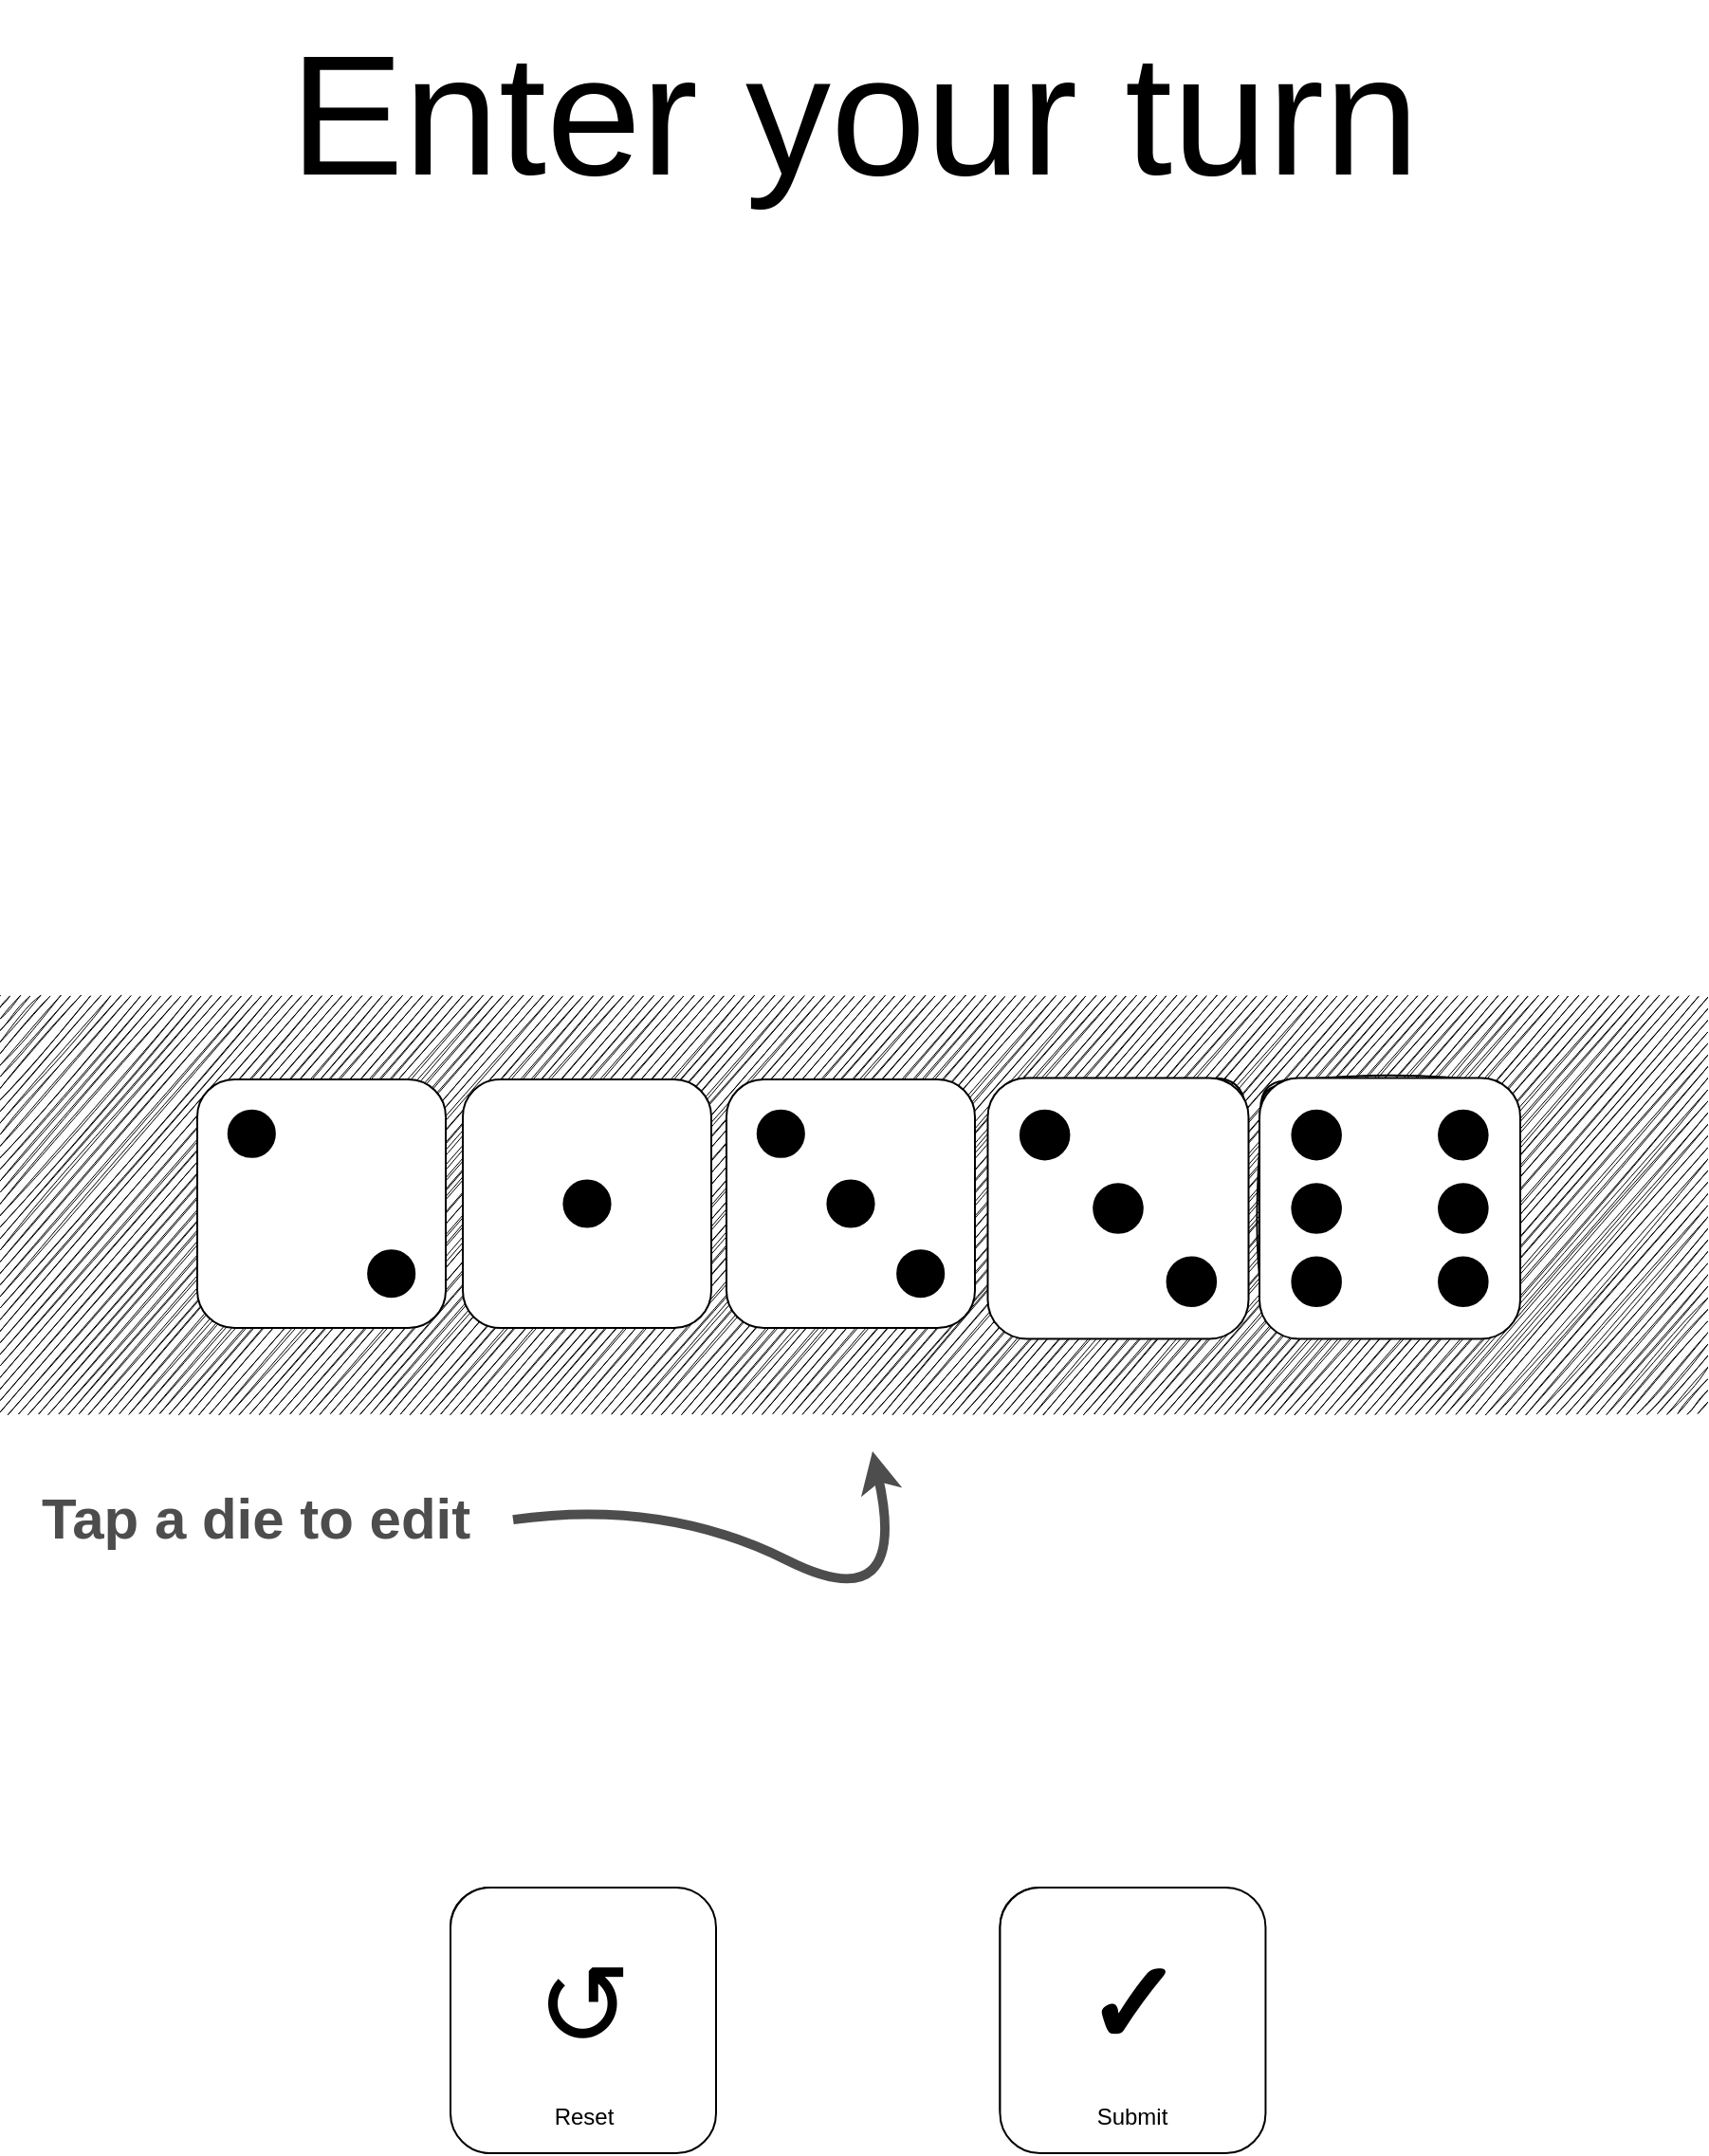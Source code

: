 <mxfile version="20.8.5" type="device"><diagram id="Rl6Ch6sOPOaD-J63bZi5" name="Page-1"><mxGraphModel dx="2166" dy="2642" grid="1" gridSize="10" guides="1" tooltips="1" connect="1" arrows="1" fold="1" page="1" pageScale="1" pageWidth="900" pageHeight="1600" math="0" shadow="0"><root><mxCell id="0"/><mxCell id="1" parent="0"/><mxCell id="8XJ734TsDl1X06uiePoY-1078" value="" style="group" vertex="1" connectable="0" parent="1"><mxGeometry x="527.23" y="-430" width="140" height="140" as="geometry"/></mxCell><mxCell id="8XJ734TsDl1X06uiePoY-1063" value="" style="rounded=1;whiteSpace=wrap;html=1;container=0;" vertex="1" parent="8XJ734TsDl1X06uiePoY-1078"><mxGeometry width="137.5" height="137.5" as="geometry"/></mxCell><mxCell id="8XJ734TsDl1X06uiePoY-1064" value="" style="ellipse;whiteSpace=wrap;html=1;fillColor=#000000;container=0;" vertex="1" parent="8XJ734TsDl1X06uiePoY-1078"><mxGeometry x="17.188" y="17.188" width="25.781" height="25.781" as="geometry"/></mxCell><mxCell id="8XJ734TsDl1X06uiePoY-1065" value="" style="ellipse;whiteSpace=wrap;html=1;fillColor=#000000;container=0;" vertex="1" parent="8XJ734TsDl1X06uiePoY-1078"><mxGeometry x="94.531" y="94.531" width="25.781" height="25.781" as="geometry"/></mxCell><mxCell id="8XJ734TsDl1X06uiePoY-1066" value="" style="ellipse;whiteSpace=wrap;html=1;fillColor=#000000;container=0;" vertex="1" parent="8XJ734TsDl1X06uiePoY-1078"><mxGeometry x="94.531" y="17.188" width="25.781" height="25.781" as="geometry"/></mxCell><mxCell id="8XJ734TsDl1X06uiePoY-1067" value="" style="ellipse;whiteSpace=wrap;html=1;fillColor=#000000;container=0;" vertex="1" parent="8XJ734TsDl1X06uiePoY-1078"><mxGeometry x="17.188" y="94.531" width="25.781" height="25.781" as="geometry"/></mxCell><mxCell id="8XJ734TsDl1X06uiePoY-1068" value="" style="ellipse;whiteSpace=wrap;html=1;fillColor=#000000;container=0;" vertex="1" parent="8XJ734TsDl1X06uiePoY-1078"><mxGeometry x="17.188" y="55.866" width="25.781" height="25.781" as="geometry"/></mxCell><mxCell id="8XJ734TsDl1X06uiePoY-1069" value="" style="ellipse;whiteSpace=wrap;html=1;fillColor=#000000;container=0;" vertex="1" parent="8XJ734TsDl1X06uiePoY-1078"><mxGeometry x="94.531" y="55.866" width="25.781" height="25.781" as="geometry"/></mxCell><mxCell id="8XJ734TsDl1X06uiePoY-1095" value="&lt;br style=&quot;border-color: var(--border-color);&quot;&gt;&lt;font style=&quot;border-color: var(--border-color);&quot; size=&quot;1&quot;&gt;&lt;b style=&quot;border-color: var(--border-color); font-size: 60px;&quot;&gt;✓&lt;/b&gt;&lt;/font&gt;&lt;br style=&quot;border-color: var(--border-color);&quot;&gt;&lt;br style=&quot;border-color: var(--border-color);&quot;&gt;Submit" style="rounded=1;whiteSpace=wrap;html=1;container=0;" vertex="1" parent="8XJ734TsDl1X06uiePoY-1078"><mxGeometry width="140" height="140" as="geometry"/></mxCell><mxCell id="8XJ734TsDl1X06uiePoY-1075" value="" style="group" vertex="1" connectable="0" parent="1"><mxGeometry x="237.5" y="-430" width="140" height="140" as="geometry"/></mxCell><mxCell id="8XJ734TsDl1X06uiePoY-1053" value="" style="rounded=1;whiteSpace=wrap;html=1;container=0;" vertex="1" parent="8XJ734TsDl1X06uiePoY-1075"><mxGeometry width="137.5" height="137.5" as="geometry"/></mxCell><mxCell id="8XJ734TsDl1X06uiePoY-1054" value="" style="ellipse;whiteSpace=wrap;html=1;fillColor=#000000;container=0;" vertex="1" parent="8XJ734TsDl1X06uiePoY-1075"><mxGeometry x="17.188" y="17.188" width="25.781" height="25.781" as="geometry"/></mxCell><mxCell id="8XJ734TsDl1X06uiePoY-1055" value="" style="ellipse;whiteSpace=wrap;html=1;fillColor=#000000;container=0;" vertex="1" parent="8XJ734TsDl1X06uiePoY-1075"><mxGeometry x="94.531" y="94.531" width="25.781" height="25.781" as="geometry"/></mxCell><mxCell id="8XJ734TsDl1X06uiePoY-1056" value="" style="ellipse;whiteSpace=wrap;html=1;fillColor=#000000;container=0;" vertex="1" parent="8XJ734TsDl1X06uiePoY-1075"><mxGeometry x="94.531" y="17.188" width="25.781" height="25.781" as="geometry"/></mxCell><mxCell id="8XJ734TsDl1X06uiePoY-1057" value="" style="ellipse;whiteSpace=wrap;html=1;fillColor=#000000;container=0;" vertex="1" parent="8XJ734TsDl1X06uiePoY-1075"><mxGeometry x="17.188" y="94.531" width="25.781" height="25.781" as="geometry"/></mxCell><mxCell id="8XJ734TsDl1X06uiePoY-1094" value="&lt;br style=&quot;border-color: var(--border-color);&quot;&gt;&lt;font style=&quot;border-color: var(--border-color); font-size: 60px;&quot;&gt;↺&lt;/font&gt;&lt;br style=&quot;border-color: var(--border-color);&quot;&gt;&lt;br style=&quot;border-color: var(--border-color);&quot;&gt;Reset" style="rounded=1;whiteSpace=wrap;html=1;container=0;" vertex="1" parent="8XJ734TsDl1X06uiePoY-1075"><mxGeometry width="140" height="140" as="geometry"/></mxCell><mxCell id="8XJ734TsDl1X06uiePoY-334" value="&lt;font style=&quot;font-size: 90px;&quot;&gt;Enter your turn&lt;/font&gt;" style="text;html=1;align=center;verticalAlign=middle;resizable=0;points=[];autosize=1;strokeColor=none;fillColor=none;" vertex="1" parent="1"><mxGeometry x="140.33" y="-1425" width="620" height="120" as="geometry"/></mxCell><mxCell id="8XJ734TsDl1X06uiePoY-980" value="" style="rounded=0;whiteSpace=wrap;html=1;sketch=1;fontSize=60;fillColor=#000000;strokeColor=none;" vertex="1" parent="1"><mxGeometry y="-900" width="900" height="220" as="geometry"/></mxCell><mxCell id="8XJ734TsDl1X06uiePoY-440" value="" style="rounded=1;whiteSpace=wrap;html=1;container=0;" vertex="1" parent="1"><mxGeometry x="104" y="-856" width="131" height="131" as="geometry"/></mxCell><mxCell id="8XJ734TsDl1X06uiePoY-441" value="" style="ellipse;whiteSpace=wrap;html=1;fillColor=#000000;container=0;" vertex="1" parent="1"><mxGeometry x="120.375" y="-839.625" width="24.562" height="24.562" as="geometry"/></mxCell><mxCell id="8XJ734TsDl1X06uiePoY-442" value="" style="ellipse;whiteSpace=wrap;html=1;fillColor=#000000;container=0;" vertex="1" parent="1"><mxGeometry x="194.062" y="-765.938" width="24.562" height="24.562" as="geometry"/></mxCell><mxCell id="8XJ734TsDl1X06uiePoY-351" value="" style="rounded=1;whiteSpace=wrap;html=1;container=0;" vertex="1" parent="1"><mxGeometry x="244" y="-856" width="131" height="131" as="geometry"/></mxCell><mxCell id="8XJ734TsDl1X06uiePoY-358" value="" style="ellipse;whiteSpace=wrap;html=1;fillColor=#000000;" vertex="1" parent="1"><mxGeometry x="297.219" y="-802.781" width="24.562" height="24.562" as="geometry"/></mxCell><mxCell id="8XJ734TsDl1X06uiePoY-435" value="" style="rounded=1;whiteSpace=wrap;html=1;container=0;" vertex="1" parent="1"><mxGeometry x="383" y="-856" width="131" height="131" as="geometry"/></mxCell><mxCell id="8XJ734TsDl1X06uiePoY-436" value="" style="ellipse;whiteSpace=wrap;html=1;fillColor=#000000;container=0;" vertex="1" parent="1"><mxGeometry x="399.375" y="-839.625" width="24.562" height="24.562" as="geometry"/></mxCell><mxCell id="8XJ734TsDl1X06uiePoY-437" value="" style="ellipse;whiteSpace=wrap;html=1;fillColor=#000000;container=0;" vertex="1" parent="1"><mxGeometry x="473.062" y="-765.938" width="24.562" height="24.562" as="geometry"/></mxCell><mxCell id="8XJ734TsDl1X06uiePoY-438" value="" style="ellipse;whiteSpace=wrap;html=1;fillColor=#000000;" vertex="1" parent="1"><mxGeometry x="436.219" y="-802.781" width="24.562" height="24.562" as="geometry"/></mxCell><mxCell id="8XJ734TsDl1X06uiePoY-410" value="" style="rounded=1;whiteSpace=wrap;html=1;container=0;fillColor=#4D4D4D;" vertex="1" parent="1"><mxGeometry x="524.0" y="-854.78" width="131" height="131" as="geometry"/></mxCell><mxCell id="8XJ734TsDl1X06uiePoY-413" value="" style="rounded=1;whiteSpace=wrap;html=1;container=0;fillColor=#000000;sketch=1;curveFitting=1;jiggle=2;" vertex="1" parent="1"><mxGeometry x="524.73" y="-856" width="131" height="131" as="geometry"/></mxCell><mxCell id="8XJ734TsDl1X06uiePoY-445" value="" style="rounded=1;whiteSpace=wrap;html=1;container=0;fillColor=#4D4D4D;" vertex="1" parent="1"><mxGeometry x="664.0" y="-854.78" width="131" height="131" as="geometry"/></mxCell><mxCell id="8XJ734TsDl1X06uiePoY-446" value="" style="rounded=1;whiteSpace=wrap;html=1;container=0;fillColor=#000000;sketch=1;curveFitting=1;jiggle=2;" vertex="1" parent="1"><mxGeometry x="664.73" y="-856" width="131" height="131" as="geometry"/></mxCell><mxCell id="8XJ734TsDl1X06uiePoY-1081" value="" style="group" vertex="1" connectable="0" parent="1"><mxGeometry x="664" y="-856.78" width="137.5" height="137.5" as="geometry"/></mxCell><mxCell id="8XJ734TsDl1X06uiePoY-1082" value="" style="rounded=1;whiteSpace=wrap;html=1;container=0;" vertex="1" parent="8XJ734TsDl1X06uiePoY-1081"><mxGeometry width="137.5" height="137.5" as="geometry"/></mxCell><mxCell id="8XJ734TsDl1X06uiePoY-1083" value="" style="ellipse;whiteSpace=wrap;html=1;fillColor=#000000;container=0;" vertex="1" parent="8XJ734TsDl1X06uiePoY-1081"><mxGeometry x="17.188" y="17.188" width="25.781" height="25.781" as="geometry"/></mxCell><mxCell id="8XJ734TsDl1X06uiePoY-1084" value="" style="ellipse;whiteSpace=wrap;html=1;fillColor=#000000;container=0;" vertex="1" parent="8XJ734TsDl1X06uiePoY-1081"><mxGeometry x="94.531" y="94.531" width="25.781" height="25.781" as="geometry"/></mxCell><mxCell id="8XJ734TsDl1X06uiePoY-1085" value="" style="ellipse;whiteSpace=wrap;html=1;fillColor=#000000;container=0;" vertex="1" parent="8XJ734TsDl1X06uiePoY-1081"><mxGeometry x="94.531" y="17.188" width="25.781" height="25.781" as="geometry"/></mxCell><mxCell id="8XJ734TsDl1X06uiePoY-1086" value="" style="ellipse;whiteSpace=wrap;html=1;fillColor=#000000;container=0;" vertex="1" parent="8XJ734TsDl1X06uiePoY-1081"><mxGeometry x="17.188" y="94.531" width="25.781" height="25.781" as="geometry"/></mxCell><mxCell id="8XJ734TsDl1X06uiePoY-1087" value="" style="ellipse;whiteSpace=wrap;html=1;fillColor=#000000;container=0;" vertex="1" parent="8XJ734TsDl1X06uiePoY-1081"><mxGeometry x="17.188" y="55.866" width="25.781" height="25.781" as="geometry"/></mxCell><mxCell id="8XJ734TsDl1X06uiePoY-1088" value="" style="ellipse;whiteSpace=wrap;html=1;fillColor=#000000;container=0;" vertex="1" parent="8XJ734TsDl1X06uiePoY-1081"><mxGeometry x="94.531" y="55.866" width="25.781" height="25.781" as="geometry"/></mxCell><mxCell id="8XJ734TsDl1X06uiePoY-1089" value="" style="group" vertex="1" connectable="0" parent="1"><mxGeometry x="520.75" y="-856.78" width="137.5" height="137.5" as="geometry"/></mxCell><mxCell id="8XJ734TsDl1X06uiePoY-1090" value="" style="rounded=1;whiteSpace=wrap;html=1;container=0;" vertex="1" parent="8XJ734TsDl1X06uiePoY-1089"><mxGeometry width="137.5" height="137.5" as="geometry"/></mxCell><mxCell id="8XJ734TsDl1X06uiePoY-1091" value="" style="ellipse;whiteSpace=wrap;html=1;fillColor=#000000;container=0;" vertex="1" parent="8XJ734TsDl1X06uiePoY-1089"><mxGeometry x="17.188" y="17.188" width="25.781" height="25.781" as="geometry"/></mxCell><mxCell id="8XJ734TsDl1X06uiePoY-1092" value="" style="ellipse;whiteSpace=wrap;html=1;fillColor=#000000;container=0;" vertex="1" parent="8XJ734TsDl1X06uiePoY-1089"><mxGeometry x="94.531" y="94.531" width="25.781" height="25.781" as="geometry"/></mxCell><mxCell id="8XJ734TsDl1X06uiePoY-1093" value="" style="ellipse;whiteSpace=wrap;html=1;fillColor=#000000;container=0;" vertex="1" parent="8XJ734TsDl1X06uiePoY-1089"><mxGeometry x="55.859" y="55.859" width="25.781" height="25.781" as="geometry"/></mxCell><mxCell id="8XJ734TsDl1X06uiePoY-1096" value="&lt;font color=&quot;#4d4d4d&quot; style=&quot;font-size: 30px;&quot;&gt;&lt;b&gt;Tap a die to edit&lt;/b&gt;&lt;/font&gt;" style="text;html=1;align=left;verticalAlign=middle;resizable=0;points=[];autosize=1;strokeColor=none;fillColor=none;fontSize=60;" vertex="1" parent="1"><mxGeometry x="20" y="-680" width="250" height="90" as="geometry"/></mxCell><mxCell id="8XJ734TsDl1X06uiePoY-1097" value="" style="curved=1;endArrow=classic;html=1;rounded=0;fontSize=30;exitX=1.002;exitY=0.623;exitDx=0;exitDy=0;exitPerimeter=0;strokeWidth=5;strokeColor=#4D4D4D;" edge="1" parent="1" source="8XJ734TsDl1X06uiePoY-1096"><mxGeometry width="50" height="50" relative="1" as="geometry"><mxPoint x="210" y="-610" as="sourcePoint"/><mxPoint x="460" y="-660" as="targetPoint"/><Array as="points"><mxPoint x="350" y="-635"/><mxPoint x="480" y="-570"/></Array></mxGeometry></mxCell></root></mxGraphModel></diagram></mxfile>